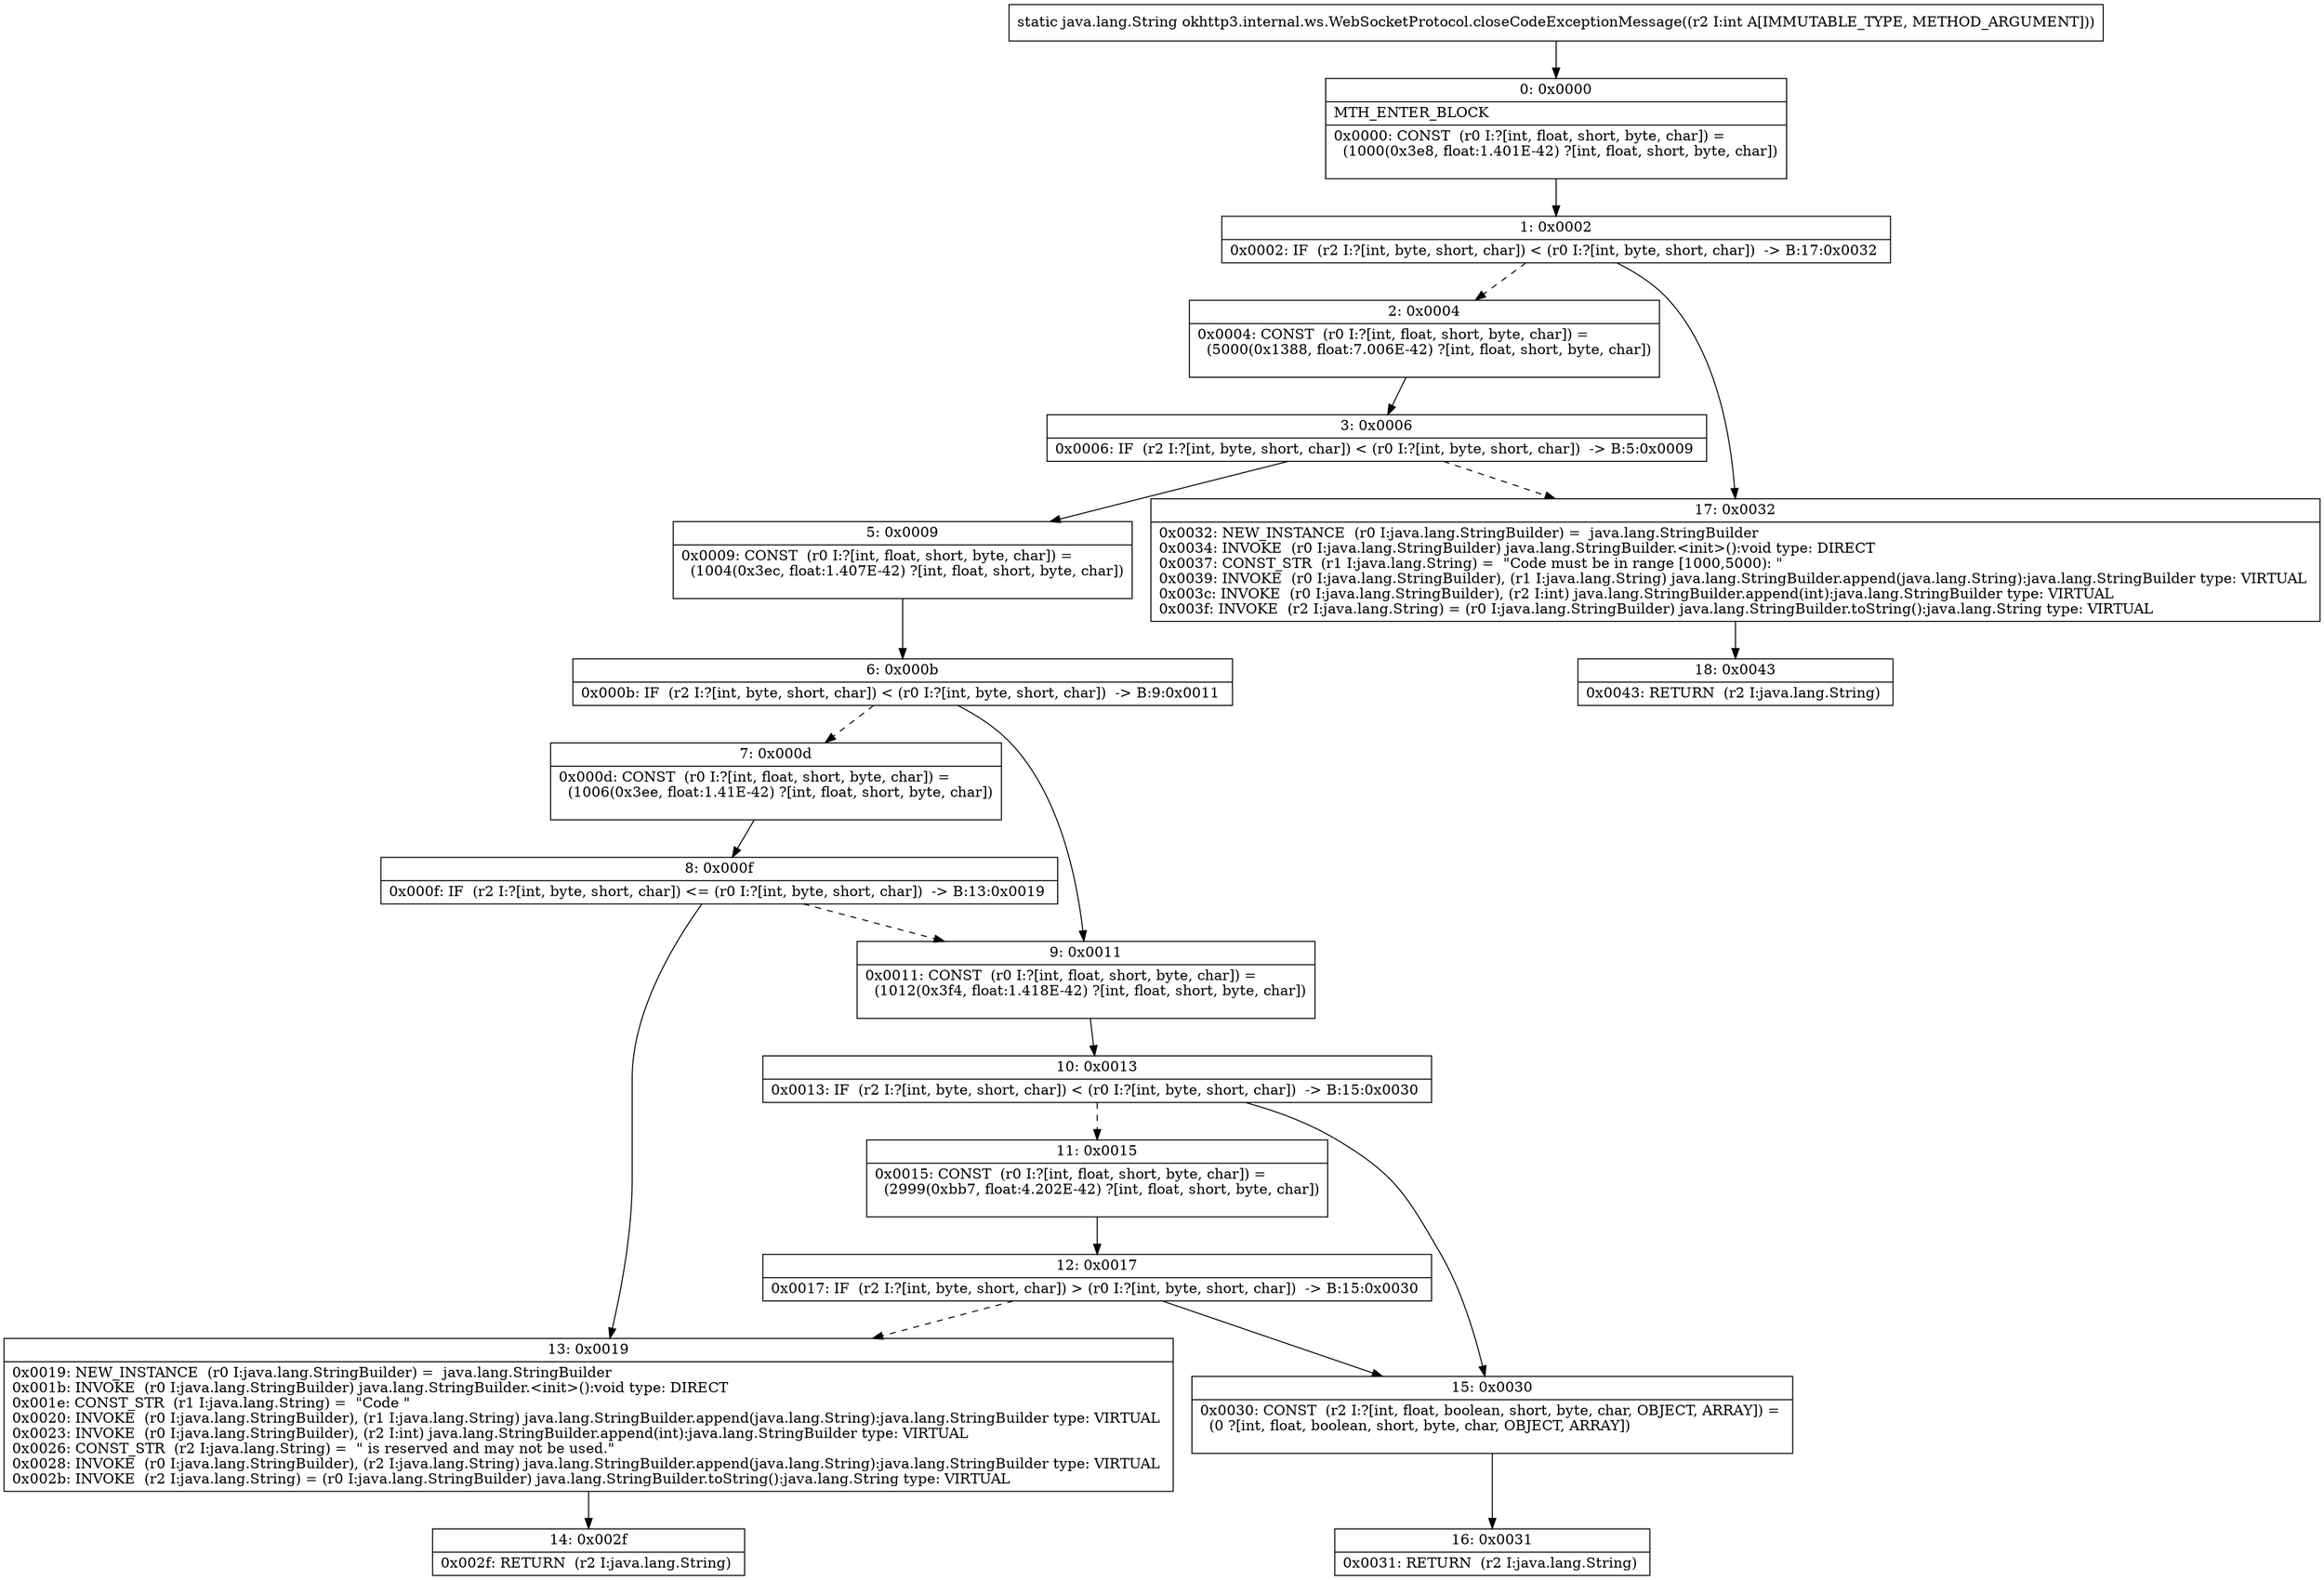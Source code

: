 digraph "CFG forokhttp3.internal.ws.WebSocketProtocol.closeCodeExceptionMessage(I)Ljava\/lang\/String;" {
Node_0 [shape=record,label="{0\:\ 0x0000|MTH_ENTER_BLOCK\l|0x0000: CONST  (r0 I:?[int, float, short, byte, char]) = \l  (1000(0x3e8, float:1.401E\-42) ?[int, float, short, byte, char])\l \l}"];
Node_1 [shape=record,label="{1\:\ 0x0002|0x0002: IF  (r2 I:?[int, byte, short, char]) \< (r0 I:?[int, byte, short, char])  \-\> B:17:0x0032 \l}"];
Node_2 [shape=record,label="{2\:\ 0x0004|0x0004: CONST  (r0 I:?[int, float, short, byte, char]) = \l  (5000(0x1388, float:7.006E\-42) ?[int, float, short, byte, char])\l \l}"];
Node_3 [shape=record,label="{3\:\ 0x0006|0x0006: IF  (r2 I:?[int, byte, short, char]) \< (r0 I:?[int, byte, short, char])  \-\> B:5:0x0009 \l}"];
Node_5 [shape=record,label="{5\:\ 0x0009|0x0009: CONST  (r0 I:?[int, float, short, byte, char]) = \l  (1004(0x3ec, float:1.407E\-42) ?[int, float, short, byte, char])\l \l}"];
Node_6 [shape=record,label="{6\:\ 0x000b|0x000b: IF  (r2 I:?[int, byte, short, char]) \< (r0 I:?[int, byte, short, char])  \-\> B:9:0x0011 \l}"];
Node_7 [shape=record,label="{7\:\ 0x000d|0x000d: CONST  (r0 I:?[int, float, short, byte, char]) = \l  (1006(0x3ee, float:1.41E\-42) ?[int, float, short, byte, char])\l \l}"];
Node_8 [shape=record,label="{8\:\ 0x000f|0x000f: IF  (r2 I:?[int, byte, short, char]) \<= (r0 I:?[int, byte, short, char])  \-\> B:13:0x0019 \l}"];
Node_9 [shape=record,label="{9\:\ 0x0011|0x0011: CONST  (r0 I:?[int, float, short, byte, char]) = \l  (1012(0x3f4, float:1.418E\-42) ?[int, float, short, byte, char])\l \l}"];
Node_10 [shape=record,label="{10\:\ 0x0013|0x0013: IF  (r2 I:?[int, byte, short, char]) \< (r0 I:?[int, byte, short, char])  \-\> B:15:0x0030 \l}"];
Node_11 [shape=record,label="{11\:\ 0x0015|0x0015: CONST  (r0 I:?[int, float, short, byte, char]) = \l  (2999(0xbb7, float:4.202E\-42) ?[int, float, short, byte, char])\l \l}"];
Node_12 [shape=record,label="{12\:\ 0x0017|0x0017: IF  (r2 I:?[int, byte, short, char]) \> (r0 I:?[int, byte, short, char])  \-\> B:15:0x0030 \l}"];
Node_13 [shape=record,label="{13\:\ 0x0019|0x0019: NEW_INSTANCE  (r0 I:java.lang.StringBuilder) =  java.lang.StringBuilder \l0x001b: INVOKE  (r0 I:java.lang.StringBuilder) java.lang.StringBuilder.\<init\>():void type: DIRECT \l0x001e: CONST_STR  (r1 I:java.lang.String) =  \"Code \" \l0x0020: INVOKE  (r0 I:java.lang.StringBuilder), (r1 I:java.lang.String) java.lang.StringBuilder.append(java.lang.String):java.lang.StringBuilder type: VIRTUAL \l0x0023: INVOKE  (r0 I:java.lang.StringBuilder), (r2 I:int) java.lang.StringBuilder.append(int):java.lang.StringBuilder type: VIRTUAL \l0x0026: CONST_STR  (r2 I:java.lang.String) =  \" is reserved and may not be used.\" \l0x0028: INVOKE  (r0 I:java.lang.StringBuilder), (r2 I:java.lang.String) java.lang.StringBuilder.append(java.lang.String):java.lang.StringBuilder type: VIRTUAL \l0x002b: INVOKE  (r2 I:java.lang.String) = (r0 I:java.lang.StringBuilder) java.lang.StringBuilder.toString():java.lang.String type: VIRTUAL \l}"];
Node_14 [shape=record,label="{14\:\ 0x002f|0x002f: RETURN  (r2 I:java.lang.String) \l}"];
Node_15 [shape=record,label="{15\:\ 0x0030|0x0030: CONST  (r2 I:?[int, float, boolean, short, byte, char, OBJECT, ARRAY]) = \l  (0 ?[int, float, boolean, short, byte, char, OBJECT, ARRAY])\l \l}"];
Node_16 [shape=record,label="{16\:\ 0x0031|0x0031: RETURN  (r2 I:java.lang.String) \l}"];
Node_17 [shape=record,label="{17\:\ 0x0032|0x0032: NEW_INSTANCE  (r0 I:java.lang.StringBuilder) =  java.lang.StringBuilder \l0x0034: INVOKE  (r0 I:java.lang.StringBuilder) java.lang.StringBuilder.\<init\>():void type: DIRECT \l0x0037: CONST_STR  (r1 I:java.lang.String) =  \"Code must be in range [1000,5000): \" \l0x0039: INVOKE  (r0 I:java.lang.StringBuilder), (r1 I:java.lang.String) java.lang.StringBuilder.append(java.lang.String):java.lang.StringBuilder type: VIRTUAL \l0x003c: INVOKE  (r0 I:java.lang.StringBuilder), (r2 I:int) java.lang.StringBuilder.append(int):java.lang.StringBuilder type: VIRTUAL \l0x003f: INVOKE  (r2 I:java.lang.String) = (r0 I:java.lang.StringBuilder) java.lang.StringBuilder.toString():java.lang.String type: VIRTUAL \l}"];
Node_18 [shape=record,label="{18\:\ 0x0043|0x0043: RETURN  (r2 I:java.lang.String) \l}"];
MethodNode[shape=record,label="{static java.lang.String okhttp3.internal.ws.WebSocketProtocol.closeCodeExceptionMessage((r2 I:int A[IMMUTABLE_TYPE, METHOD_ARGUMENT])) }"];
MethodNode -> Node_0;
Node_0 -> Node_1;
Node_1 -> Node_2[style=dashed];
Node_1 -> Node_17;
Node_2 -> Node_3;
Node_3 -> Node_5;
Node_3 -> Node_17[style=dashed];
Node_5 -> Node_6;
Node_6 -> Node_7[style=dashed];
Node_6 -> Node_9;
Node_7 -> Node_8;
Node_8 -> Node_9[style=dashed];
Node_8 -> Node_13;
Node_9 -> Node_10;
Node_10 -> Node_11[style=dashed];
Node_10 -> Node_15;
Node_11 -> Node_12;
Node_12 -> Node_13[style=dashed];
Node_12 -> Node_15;
Node_13 -> Node_14;
Node_15 -> Node_16;
Node_17 -> Node_18;
}

